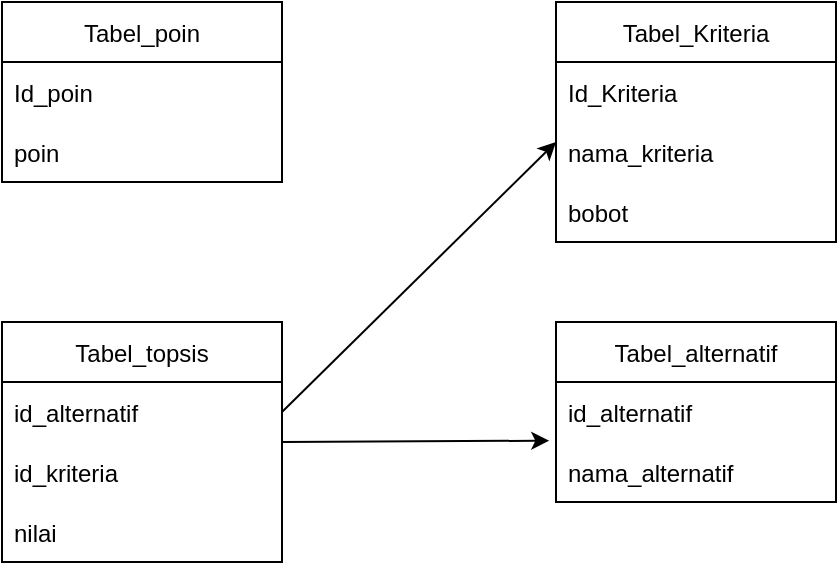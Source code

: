<mxfile version="16.2.4" type="google"><diagram id="JIfB3Cdp1VtROEminmvK" name="Page-1"><mxGraphModel dx="1609" dy="1580" grid="1" gridSize="10" guides="1" tooltips="1" connect="1" arrows="1" fold="1" page="1" pageScale="1" pageWidth="827" pageHeight="1169" math="0" shadow="0"><root><mxCell id="0"/><mxCell id="1" parent="0"/><mxCell id="0iuQa8okQIIlaf45cAto-1" value="Tabel_poin" style="swimlane;fontStyle=0;childLayout=stackLayout;horizontal=1;startSize=30;horizontalStack=0;resizeParent=1;resizeParentMax=0;resizeLast=0;collapsible=1;marginBottom=0;" vertex="1" parent="1"><mxGeometry x="-690" y="-50" width="140" height="90" as="geometry"/></mxCell><mxCell id="0iuQa8okQIIlaf45cAto-2" value="Id_poin" style="text;strokeColor=none;fillColor=none;align=left;verticalAlign=middle;spacingLeft=4;spacingRight=4;overflow=hidden;points=[[0,0.5],[1,0.5]];portConstraint=eastwest;rotatable=0;" vertex="1" parent="0iuQa8okQIIlaf45cAto-1"><mxGeometry y="30" width="140" height="30" as="geometry"/></mxCell><mxCell id="0iuQa8okQIIlaf45cAto-3" value="poin" style="text;strokeColor=none;fillColor=none;align=left;verticalAlign=middle;spacingLeft=4;spacingRight=4;overflow=hidden;points=[[0,0.5],[1,0.5]];portConstraint=eastwest;rotatable=0;" vertex="1" parent="0iuQa8okQIIlaf45cAto-1"><mxGeometry y="60" width="140" height="30" as="geometry"/></mxCell><mxCell id="0iuQa8okQIIlaf45cAto-5" value="Tabel_Kriteria" style="swimlane;fontStyle=0;childLayout=stackLayout;horizontal=1;startSize=30;horizontalStack=0;resizeParent=1;resizeParentMax=0;resizeLast=0;collapsible=1;marginBottom=0;" vertex="1" parent="1"><mxGeometry x="-413" y="-50" width="140" height="120" as="geometry"/></mxCell><mxCell id="0iuQa8okQIIlaf45cAto-6" value="Id_Kriteria" style="text;strokeColor=none;fillColor=none;align=left;verticalAlign=middle;spacingLeft=4;spacingRight=4;overflow=hidden;points=[[0,0.5],[1,0.5]];portConstraint=eastwest;rotatable=0;" vertex="1" parent="0iuQa8okQIIlaf45cAto-5"><mxGeometry y="30" width="140" height="30" as="geometry"/></mxCell><mxCell id="0iuQa8okQIIlaf45cAto-7" value="nama_kriteria" style="text;strokeColor=none;fillColor=none;align=left;verticalAlign=middle;spacingLeft=4;spacingRight=4;overflow=hidden;points=[[0,0.5],[1,0.5]];portConstraint=eastwest;rotatable=0;" vertex="1" parent="0iuQa8okQIIlaf45cAto-5"><mxGeometry y="60" width="140" height="30" as="geometry"/></mxCell><mxCell id="0iuQa8okQIIlaf45cAto-8" value="bobot" style="text;strokeColor=none;fillColor=none;align=left;verticalAlign=middle;spacingLeft=4;spacingRight=4;overflow=hidden;points=[[0,0.5],[1,0.5]];portConstraint=eastwest;rotatable=0;" vertex="1" parent="0iuQa8okQIIlaf45cAto-5"><mxGeometry y="90" width="140" height="30" as="geometry"/></mxCell><mxCell id="0iuQa8okQIIlaf45cAto-9" value="Tabel_topsis" style="swimlane;fontStyle=0;childLayout=stackLayout;horizontal=1;startSize=30;horizontalStack=0;resizeParent=1;resizeParentMax=0;resizeLast=0;collapsible=1;marginBottom=0;" vertex="1" parent="1"><mxGeometry x="-690" y="110" width="140" height="120" as="geometry"/></mxCell><mxCell id="0iuQa8okQIIlaf45cAto-10" value="id_alternatif" style="text;strokeColor=none;fillColor=none;align=left;verticalAlign=middle;spacingLeft=4;spacingRight=4;overflow=hidden;points=[[0,0.5],[1,0.5]];portConstraint=eastwest;rotatable=0;" vertex="1" parent="0iuQa8okQIIlaf45cAto-9"><mxGeometry y="30" width="140" height="30" as="geometry"/></mxCell><mxCell id="0iuQa8okQIIlaf45cAto-11" value="id_kriteria" style="text;strokeColor=none;fillColor=none;align=left;verticalAlign=middle;spacingLeft=4;spacingRight=4;overflow=hidden;points=[[0,0.5],[1,0.5]];portConstraint=eastwest;rotatable=0;" vertex="1" parent="0iuQa8okQIIlaf45cAto-9"><mxGeometry y="60" width="140" height="30" as="geometry"/></mxCell><mxCell id="0iuQa8okQIIlaf45cAto-12" value="nilai" style="text;strokeColor=none;fillColor=none;align=left;verticalAlign=middle;spacingLeft=4;spacingRight=4;overflow=hidden;points=[[0,0.5],[1,0.5]];portConstraint=eastwest;rotatable=0;" vertex="1" parent="0iuQa8okQIIlaf45cAto-9"><mxGeometry y="90" width="140" height="30" as="geometry"/></mxCell><mxCell id="0iuQa8okQIIlaf45cAto-13" value="Tabel_alternatif" style="swimlane;fontStyle=0;childLayout=stackLayout;horizontal=1;startSize=30;horizontalStack=0;resizeParent=1;resizeParentMax=0;resizeLast=0;collapsible=1;marginBottom=0;" vertex="1" parent="1"><mxGeometry x="-413" y="110" width="140" height="90" as="geometry"/></mxCell><mxCell id="0iuQa8okQIIlaf45cAto-14" value="id_alternatif" style="text;strokeColor=none;fillColor=none;align=left;verticalAlign=middle;spacingLeft=4;spacingRight=4;overflow=hidden;points=[[0,0.5],[1,0.5]];portConstraint=eastwest;rotatable=0;" vertex="1" parent="0iuQa8okQIIlaf45cAto-13"><mxGeometry y="30" width="140" height="30" as="geometry"/></mxCell><mxCell id="0iuQa8okQIIlaf45cAto-15" value="nama_alternatif" style="text;strokeColor=none;fillColor=none;align=left;verticalAlign=middle;spacingLeft=4;spacingRight=4;overflow=hidden;points=[[0,0.5],[1,0.5]];portConstraint=eastwest;rotatable=0;" vertex="1" parent="0iuQa8okQIIlaf45cAto-13"><mxGeometry y="60" width="140" height="30" as="geometry"/></mxCell><mxCell id="0iuQa8okQIIlaf45cAto-17" value="" style="endArrow=classic;html=1;rounded=0;exitX=1;exitY=0.5;exitDx=0;exitDy=0;" edge="1" parent="1" source="0iuQa8okQIIlaf45cAto-10"><mxGeometry width="50" height="50" relative="1" as="geometry"><mxPoint x="-543" y="150" as="sourcePoint"/><mxPoint x="-413" y="20" as="targetPoint"/></mxGeometry></mxCell><mxCell id="0iuQa8okQIIlaf45cAto-18" value="" style="endArrow=classic;html=1;rounded=0;entryX=-0.024;entryY=-0.022;entryDx=0;entryDy=0;entryPerimeter=0;" edge="1" parent="1" target="0iuQa8okQIIlaf45cAto-15"><mxGeometry width="50" height="50" relative="1" as="geometry"><mxPoint x="-550" y="170" as="sourcePoint"/><mxPoint x="-500" y="120" as="targetPoint"/></mxGeometry></mxCell></root></mxGraphModel></diagram></mxfile>
